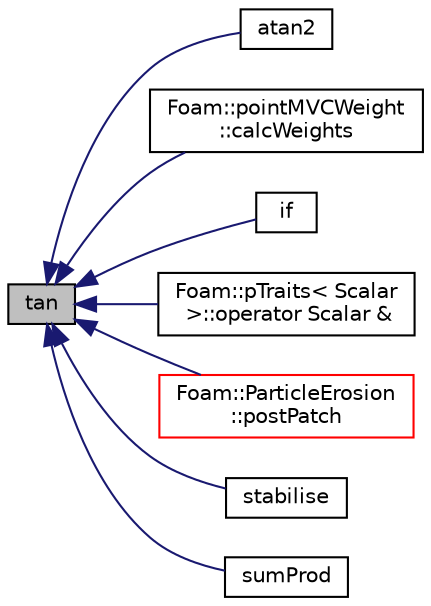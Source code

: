 digraph "tan"
{
  bgcolor="transparent";
  edge [fontname="Helvetica",fontsize="10",labelfontname="Helvetica",labelfontsize="10"];
  node [fontname="Helvetica",fontsize="10",shape=record];
  rankdir="LR";
  Node42525 [label="tan",height=0.2,width=0.4,color="black", fillcolor="grey75", style="filled", fontcolor="black"];
  Node42525 -> Node42526 [dir="back",color="midnightblue",fontsize="10",style="solid",fontname="Helvetica"];
  Node42526 [label="atan2",height=0.2,width=0.4,color="black",URL="$a21851.html#ac4f658d3f23292db85ec6b618e5976e0"];
  Node42525 -> Node42527 [dir="back",color="midnightblue",fontsize="10",style="solid",fontname="Helvetica"];
  Node42527 [label="Foam::pointMVCWeight\l::calcWeights",height=0.2,width=0.4,color="black",URL="$a23777.html#af3c276437963c5e9ad103086ac535d48",tooltip="Calculate weights from single face&#39;s vertices only. "];
  Node42525 -> Node42528 [dir="back",color="midnightblue",fontsize="10",style="solid",fontname="Helvetica"];
  Node42528 [label="if",height=0.2,width=0.4,color="black",URL="$a18335.html#ad0f5714c80a40fa804039f31f12ea6ad"];
  Node42525 -> Node42529 [dir="back",color="midnightblue",fontsize="10",style="solid",fontname="Helvetica"];
  Node42529 [label="Foam::pTraits\< Scalar\l \>::operator Scalar &",height=0.2,width=0.4,color="black",URL="$a29397.html#a0af7134e97f27beb8d48f39b4867447b",tooltip="Access to the Scalar value. "];
  Node42525 -> Node42530 [dir="back",color="midnightblue",fontsize="10",style="solid",fontname="Helvetica"];
  Node42530 [label="Foam::ParticleErosion\l::postPatch",height=0.2,width=0.4,color="red",URL="$a25113.html#a77147582d9be96def68967af52d9784b",tooltip="Post-patch hook. "];
  Node42525 -> Node42533 [dir="back",color="midnightblue",fontsize="10",style="solid",fontname="Helvetica"];
  Node42533 [label="stabilise",height=0.2,width=0.4,color="black",URL="$a21851.html#a5256ed0d7ec24b1876ba90c6ff1f8727"];
  Node42525 -> Node42534 [dir="back",color="midnightblue",fontsize="10",style="solid",fontname="Helvetica"];
  Node42534 [label="sumProd",height=0.2,width=0.4,color="black",URL="$a21851.html#a5b480f6156c25bef4de87d86094e87ea"];
}
